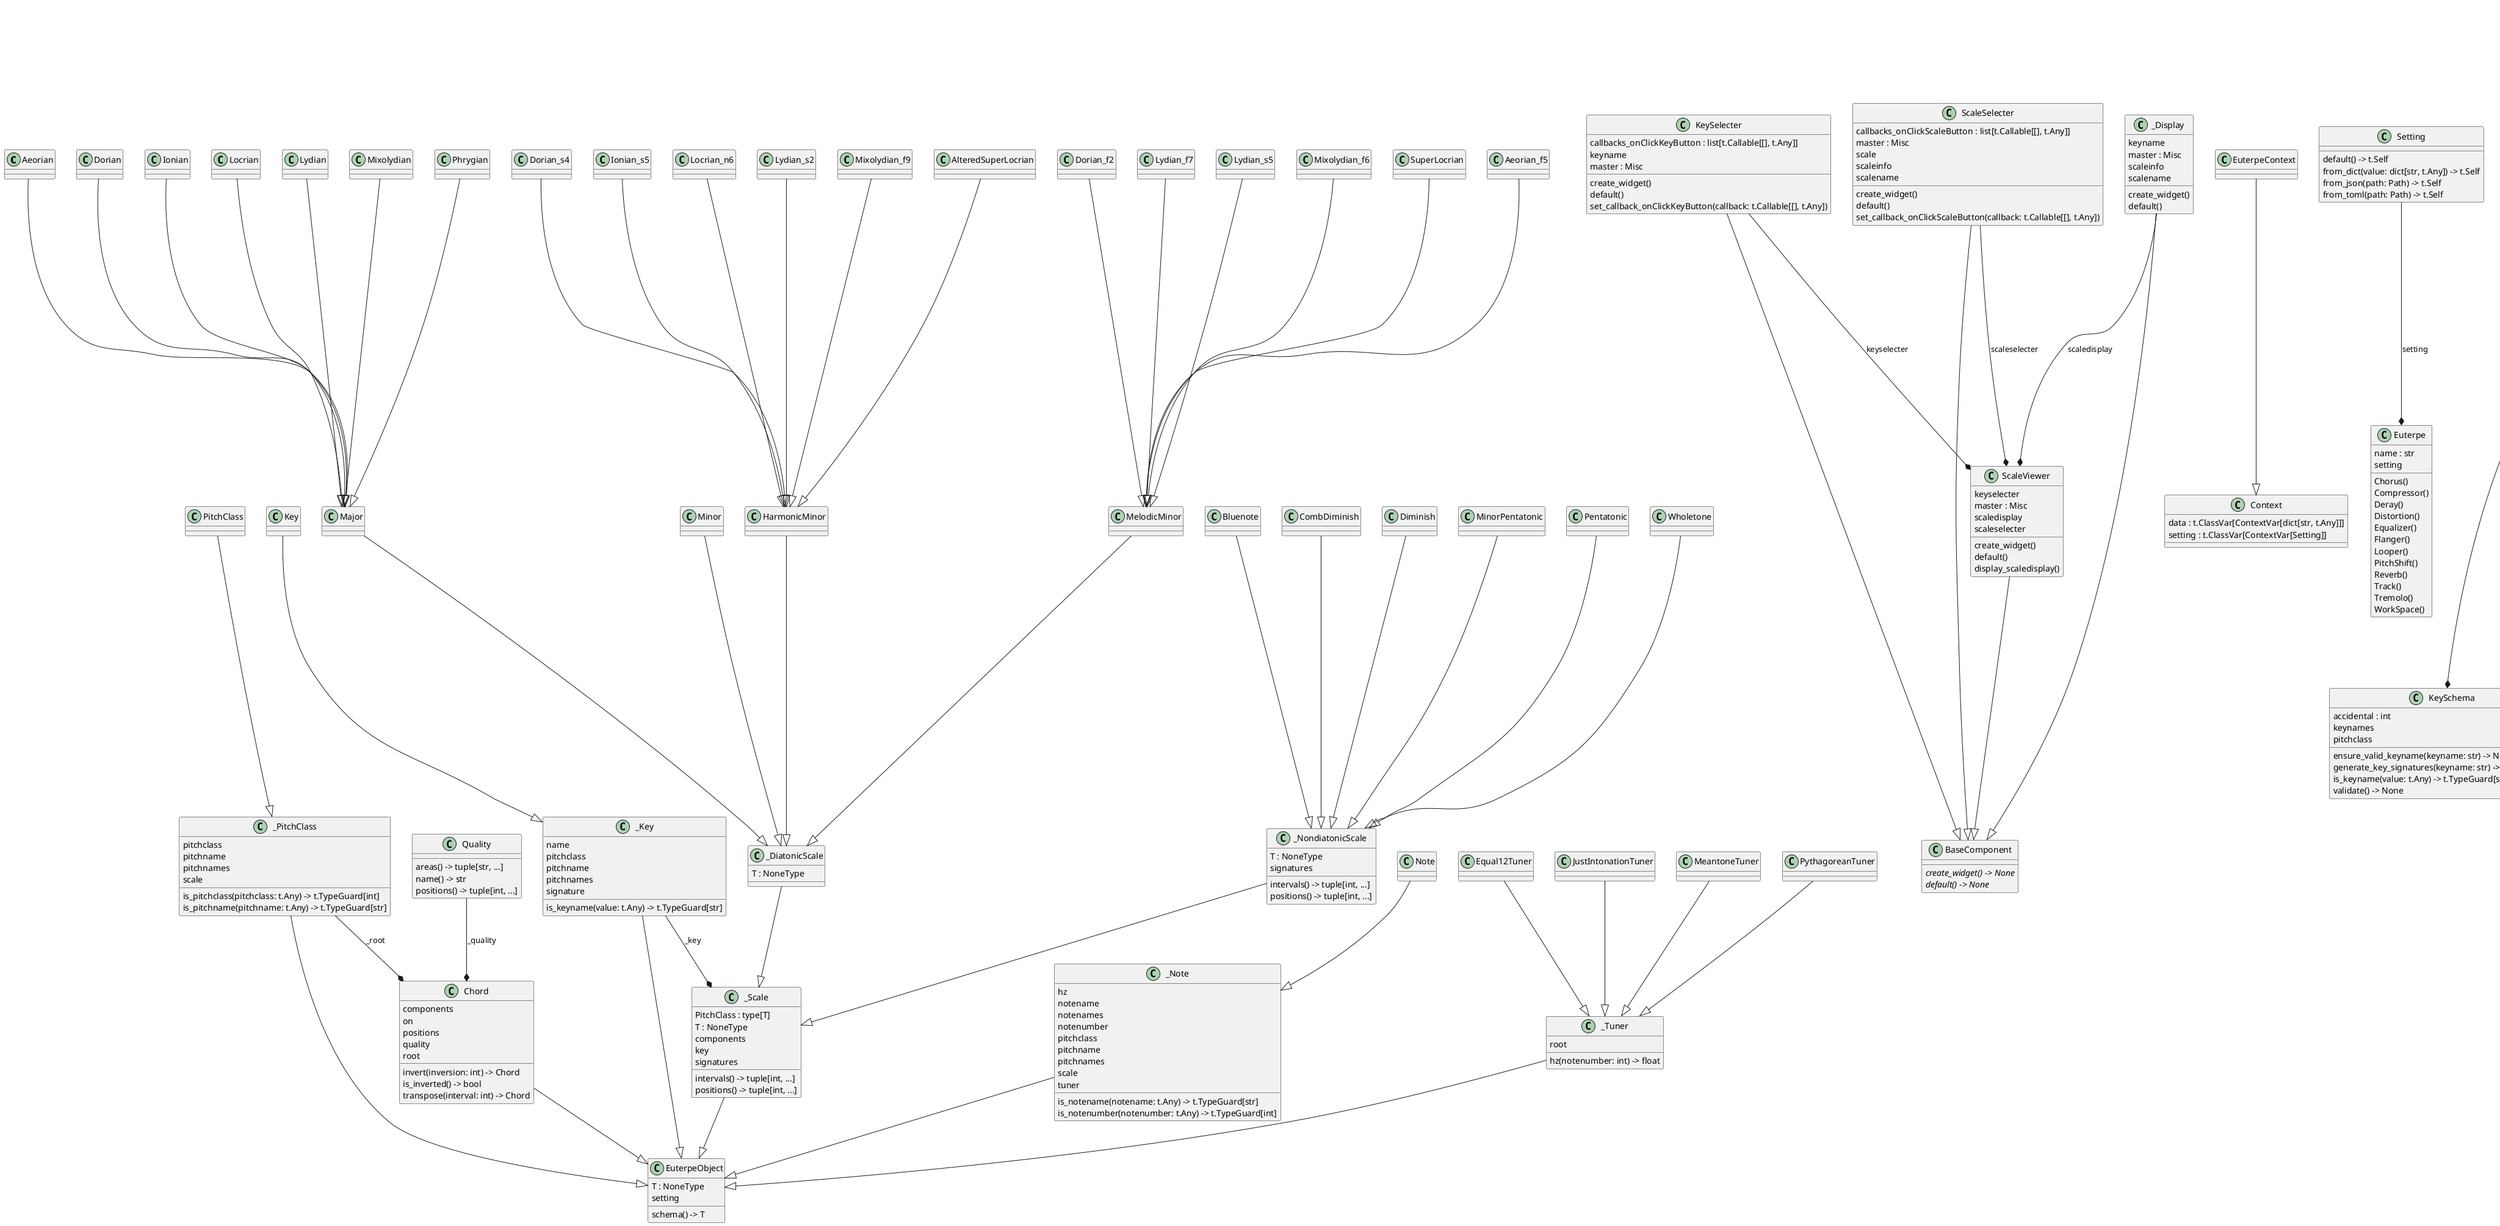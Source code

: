 @startuml classes
set namespaceSeparator none
class "Aeorian" as euterpe.TET12.scale.Aeorian {
}
class "Aeorian_f5" as euterpe.TET12.scale.Aeorian_f5 {
}
class "AlteredSuperLocrian" as euterpe.TET12.scale.AlteredSuperLocrian {
}
class "BaseComponent" as euterpe.ui.components.base.BaseComponent {
  {abstract}create_widget() -> None
  {abstract}default() -> None
}
class "Bluenote" as euterpe.TET12.scale.Bluenote {
}
class "Chord" as euterpe.chord.chord.Chord {
  components
  on
  positions
  quality
  root
  invert(inversion: int) -> Chord
  is_inverted() -> bool
  transpose(interval: int) -> Chord
}
class "CombDiminish" as euterpe.TET12.scale.CombDiminish {
}
class "Context" as euterpe._core.framework.context.Context {
  data : t.ClassVar[ContextVar[dict[str, t.Any]]]
  setting : t.ClassVar[ContextVar[Setting]]
}
class "Diminish" as euterpe.TET12.scale.Diminish {
}
class "Dorian" as euterpe.TET12.scale.Dorian {
}
class "Dorian_f2" as euterpe.TET12.scale.Dorian_f2 {
}
class "Dorian_s4" as euterpe.TET12.scale.Dorian_s4 {
}
class "Equal12Tuner" as euterpe.TET12.tuner.Equal12Tuner {
}
class "Euterpe" as euterpe.utils.euterpe.Euterpe {
  name : str
  setting
  Chorus()
  Compressor()
  Deray()
  Distortion()
  Equalizer()
  Flanger()
  Looper()
  PitchShift()
  Reverb()
  Track()
  Tremolo()
  WorkSpace()
}
class "EuterpeContext" as euterpe.utils.context.EuterpeContext {
}
class "EuterpeObject" as euterpe._core.object.EuterpeObject {
  T : NoneType
  setting
  schema() -> T
}
class "HarmonicMinor" as euterpe.TET12.scale.HarmonicMinor {
}
class "Ionian" as euterpe.TET12.scale.Ionian {
}
class "Ionian_s5" as euterpe.TET12.scale.Ionian_s5 {
}
class "JustIntonationTuner" as euterpe.TET12.tuner.JustIntonationTuner {
}
class "Key" as euterpe.TET12.note.Key {
}
class "KeySchema" as euterpe.note.schemas.key.KeySchema {
  accidental : int
  keynames
  pitchclass
  ensure_valid_keyname(keyname: str) -> None
  generate_key_signatures(keyname: str) -> tuple[int, ...]
  is_keyname(value: t.Any) -> t.TypeGuard[str]
  validate() -> None
}
class "KeySelecter" as euterpe.ui.components.selecter.keyselecter.KeySelecter {
  callbacks_onClickKeyButton : list[t.Callable[[], t.Any]]
  keyname
  master : Misc
  create_widget()
  default()
  set_callback_onClickKeyButton(callback: t.Callable[[], t.Any])
}
class "Locrian" as euterpe.TET12.scale.Locrian {
}
class "Locrian_n6" as euterpe.TET12.scale.Locrian_n6 {
}
class "Lydian" as euterpe.TET12.scale.Lydian {
}
class "Lydian_f7" as euterpe.TET12.scale.Lydian_f7 {
}
class "Lydian_s2" as euterpe.TET12.scale.Lydian_s2 {
}
class "Lydian_s5" as euterpe.TET12.scale.Lydian_s5 {
}
class "Major" as euterpe.TET12.scale.Major {
}
class "MeantoneTuner" as euterpe.TET12.tuner.MeantoneTuner {
}
class "MelodicMinor" as euterpe.TET12.scale.MelodicMinor {
}
class "Minor" as euterpe.TET12.scale.Minor {
}
class "MinorPentatonic" as euterpe.TET12.scale.MinorPentatonic {
}
class "Mixolydian" as euterpe.TET12.scale.Mixolydian {
}
class "Mixolydian_f6" as euterpe.TET12.scale.Mixolydian_f6 {
}
class "Mixolydian_f9" as euterpe.TET12.scale.Mixolydian_f9 {
}
class "Note" as euterpe.TET12.note.Note {
}
class "NoteSchema" as euterpe.note.schemas.note.NoteSchema {
  name2number : dict[str, int]
  notenames
  notenumbers
  number2name : dict[int, tuple[str | None]]
  pitchclass
  reference_notenumber : int
  reference_octave : int
  symbols_notenumber : tuple[int, ...]
  symbols_octave : tuple[str, ...]
  convert_notename_to_notenumber(notename: str) -> int
  convert_notename_to_pitchname(notename: str) -> str
  convert_notenumber_to_notename(notenumber: int, accidental: int) -> str | None
  convert_notenumber_to_notenames(notenumber: int) -> tuple[str | None, ...]
  convert_notenumber_to_pitchclass(notenumber: int) -> int
  convert_pitchclass_to_notenumber(pitchclass: int, octave: int) -> int
  convert_pitchname_to_notename(pitchname: str, octave: int) -> str
  count_accidental(notename: str) -> int
  ensure_valid_notename(notename: str) -> None
  ensure_valid_notenumber(notenumber: int) -> None
  initialize() -> None
  is_notename(value: t.Any) -> t.TypeGuard[str]
  is_notenumber(value: t.Any) -> t.TypeGuard[int]
  validate() -> None
}
class "Pentatonic" as euterpe.TET12.scale.Pentatonic {
}
class "Phrygian" as euterpe.TET12.scale.Phrygian {
}
class "PitchClass" as euterpe.TET12.note.PitchClass {
}
class "PitchClassSchema" as euterpe.note.schemas.pitchclass.PitchClassSchema {
  accidental : int
  cardinality : int
  class2name : dict[int, tuple[str | None, ...]]
  intervals : tuple[int, ...]
  name2class : dict[str, int]
  pitchclasses
  pitchnames
  positions : tuple[int, ...]
  symbols_accidental : tuple[str, ...]
  symbols_pitchclass : tuple[str, ...]
  convert_pitchclass_to_pitchname(pitchclass: int, accidental: int) -> str | None
  convert_pitchclass_to_pitchnames(pitchclass: int) -> tuple[str | None, ...]
  convert_pitchclass_to_symbol(pitchclass: int) -> str | None
  convert_pitchname_to_picthclass(pitchname: str) -> int
  convert_pitchname_to_symbol(pitchname: str) -> str
  count_accidental(pitchname: str) -> int
  ensure_valid_accidental(accidental: int) -> None
  ensure_valid_pitchclass(pitchclass: int) -> None
  ensure_valid_pitchname(pitchname: str) -> None
  find_pitchname(value: str) -> str | None
  initialize() -> None
  is_pitchclass(value: t.Any) -> t.TypeGuard[int]
  is_pitchname(value: t.Any) -> t.TypeGuard[str]
  is_symbol(value: t.Any) -> t.TypeGuard[str]
  validate() -> None
}
class "PythagoreanTuner" as euterpe.TET12.tuner.PythagoreanTuner {
}
class "Quality" as euterpe.chord.quality.Quality {
  areas() -> tuple[str, ...]
  name() -> str
  positions() -> tuple[int, ...]
}
class "ScaleSchema" as euterpe.scale.schemas.scale.ScaleSchema {
  pitchclass
  generate_scale_signatures(intervals: tuple[int, ...]) -> tuple[int, ...]
}
class "ScaleSelecter" as euterpe.ui.components.selecter.scaleselecter.ScaleSelecter {
  callbacks_onClickScaleButton : list[t.Callable[[], t.Any]]
  master : Misc
  scale
  scaleinfo
  scalename
  create_widget()
  default()
  set_callback_onClickScaleButton(callback: t.Callable[[], t.Any])
}
class "ScaleViewer" as euterpe.ui.components.scaleviewer.ScaleViewer {
  keyselecter
  master : Misc
  scaledisplay
  scaleselecter
  create_widget()
  default()
  display_scaledisplay()
}
class "Schema" as euterpe._core.schema.Schema {
  initialize() -> None
  validate() -> None
}
class "Setting" as euterpe._core.setting.Setting {
  default() -> t.Self
  from_dict(value: dict[str, t.Any]) -> t.Self
  from_json(path: Path) -> t.Self
  from_toml(path: Path) -> t.Self
}
class "SuperLocrian" as euterpe.TET12.scale.SuperLocrian {
}
class "TunerSchema" as euterpe.tuner.schemas.tuner.TunerSchema {
  note
  pitchclass
  reference_notenumber : int
  validate() -> None
}
class "Wholetone" as euterpe.TET12.scale.Wholetone {
}
class "_DiatonicScale" as euterpe.scale.diatonic._DiatonicScale {
  T : NoneType
}
class "_Display" as euterpe.ui.components.scaleviewer._Display {
  keyname
  master : Misc
  scaleinfo
  scalename
  create_widget()
  default()
}
class "_Key" as euterpe.note.key._Key {
  name
  pitchclass
  pitchname
  pitchnames
  signature
  is_keyname(value: t.Any) -> t.TypeGuard[str]
}
class "_NondiatonicScale" as euterpe.scale.diatonic._NondiatonicScale {
  T : NoneType
  signatures
  intervals() -> tuple[int, ...]
  positions() -> tuple[int, ...]
}
class "_Note" as euterpe.note.note._Note {
  hz
  notename
  notenames
  notenumber
  pitchclass
  pitchname
  pitchnames
  scale
  tuner
  is_notename(notename: t.Any) -> t.TypeGuard[str]
  is_notenumber(notenumber: t.Any) -> t.TypeGuard[int]
}
class "_PitchClass" as euterpe.note.pitchclass._PitchClass {
  pitchclass
  pitchname
  pitchnames
  scale
  is_pitchclass(pitchclass: t.Any) -> t.TypeGuard[int]
  is_pitchname(pitchname: t.Any) -> t.TypeGuard[str]
}
class "_Scale" as euterpe.scale.scale._Scale {
  PitchClass : type[T]
  T : NoneType
  components
  key
  signatures
  intervals() -> tuple[int, ...]
  positions() -> tuple[int, ...]
}
class "_Tuner" as euterpe.tuner.tuner._Tuner {
  root
  hz(notenumber: int) -> float
}
euterpe.TET12.note.Key --|> euterpe.note.key._Key
euterpe.TET12.note.Note --|> euterpe.note.note._Note
euterpe.TET12.note.PitchClass --|> euterpe.note.pitchclass._PitchClass
euterpe.TET12.scale.Aeorian --|> euterpe.TET12.scale.Major
euterpe.TET12.scale.Aeorian_f5 --|> euterpe.TET12.scale.MelodicMinor
euterpe.TET12.scale.AlteredSuperLocrian --|> euterpe.TET12.scale.HarmonicMinor
euterpe.TET12.scale.Bluenote --|> euterpe.scale.diatonic._NondiatonicScale
euterpe.TET12.scale.CombDiminish --|> euterpe.scale.diatonic._NondiatonicScale
euterpe.TET12.scale.Diminish --|> euterpe.scale.diatonic._NondiatonicScale
euterpe.TET12.scale.Dorian --|> euterpe.TET12.scale.Major
euterpe.TET12.scale.Dorian_f2 --|> euterpe.TET12.scale.MelodicMinor
euterpe.TET12.scale.Dorian_s4 --|> euterpe.TET12.scale.HarmonicMinor
euterpe.TET12.scale.HarmonicMinor --|> euterpe.scale.diatonic._DiatonicScale
euterpe.TET12.scale.Ionian --|> euterpe.TET12.scale.Major
euterpe.TET12.scale.Ionian_s5 --|> euterpe.TET12.scale.HarmonicMinor
euterpe.TET12.scale.Locrian --|> euterpe.TET12.scale.Major
euterpe.TET12.scale.Locrian_n6 --|> euterpe.TET12.scale.HarmonicMinor
euterpe.TET12.scale.Lydian --|> euterpe.TET12.scale.Major
euterpe.TET12.scale.Lydian_f7 --|> euterpe.TET12.scale.MelodicMinor
euterpe.TET12.scale.Lydian_s2 --|> euterpe.TET12.scale.HarmonicMinor
euterpe.TET12.scale.Lydian_s5 --|> euterpe.TET12.scale.MelodicMinor
euterpe.TET12.scale.Major --|> euterpe.scale.diatonic._DiatonicScale
euterpe.TET12.scale.MelodicMinor --|> euterpe.scale.diatonic._DiatonicScale
euterpe.TET12.scale.Minor --|> euterpe.scale.diatonic._DiatonicScale
euterpe.TET12.scale.MinorPentatonic --|> euterpe.scale.diatonic._NondiatonicScale
euterpe.TET12.scale.Mixolydian --|> euterpe.TET12.scale.Major
euterpe.TET12.scale.Mixolydian_f6 --|> euterpe.TET12.scale.MelodicMinor
euterpe.TET12.scale.Mixolydian_f9 --|> euterpe.TET12.scale.HarmonicMinor
euterpe.TET12.scale.Pentatonic --|> euterpe.scale.diatonic._NondiatonicScale
euterpe.TET12.scale.Phrygian --|> euterpe.TET12.scale.Major
euterpe.TET12.scale.SuperLocrian --|> euterpe.TET12.scale.MelodicMinor
euterpe.TET12.scale.Wholetone --|> euterpe.scale.diatonic._NondiatonicScale
euterpe.TET12.tuner.Equal12Tuner --|> euterpe.tuner.tuner._Tuner
euterpe.TET12.tuner.JustIntonationTuner --|> euterpe.tuner.tuner._Tuner
euterpe.TET12.tuner.MeantoneTuner --|> euterpe.tuner.tuner._Tuner
euterpe.TET12.tuner.PythagoreanTuner --|> euterpe.tuner.tuner._Tuner
euterpe.chord.chord.Chord --|> euterpe._core.object.EuterpeObject
euterpe.note.key._Key --|> euterpe._core.object.EuterpeObject
euterpe.note.note._Note --|> euterpe._core.object.EuterpeObject
euterpe.note.pitchclass._PitchClass --|> euterpe._core.object.EuterpeObject
euterpe.note.schemas.key.KeySchema --|> euterpe._core.schema.Schema
euterpe.note.schemas.note.NoteSchema --|> euterpe._core.schema.Schema
euterpe.note.schemas.pitchclass.PitchClassSchema --|> euterpe._core.schema.Schema
euterpe.scale.diatonic._DiatonicScale --|> euterpe.scale.scale._Scale
euterpe.scale.diatonic._NondiatonicScale --|> euterpe.scale.scale._Scale
euterpe.scale.scale._Scale --|> euterpe._core.object.EuterpeObject
euterpe.scale.schemas.scale.ScaleSchema --|> euterpe._core.schema.Schema
euterpe.tuner.schemas.tuner.TunerSchema --|> euterpe._core.schema.Schema
euterpe.tuner.tuner._Tuner --|> euterpe._core.object.EuterpeObject
euterpe.ui.components.scaleviewer.ScaleViewer --|> euterpe.ui.components.base.BaseComponent
euterpe.ui.components.scaleviewer._Display --|> euterpe.ui.components.base.BaseComponent
euterpe.ui.components.selecter.keyselecter.KeySelecter --|> euterpe.ui.components.base.BaseComponent
euterpe.ui.components.selecter.scaleselecter.ScaleSelecter --|> euterpe.ui.components.base.BaseComponent
euterpe.utils.context.EuterpeContext --|> euterpe._core.framework.context.Context
euterpe._core.setting.Setting --* euterpe.utils.euterpe.Euterpe : setting
euterpe.chord.quality.Quality --* euterpe.chord.chord.Chord : _quality
euterpe.note.key._Key --* euterpe.scale.scale._Scale : _key
euterpe.note.pitchclass._PitchClass --* euterpe.chord.chord.Chord : _root
euterpe.note.schemas.note.NoteSchema --* euterpe.tuner.schemas.tuner.TunerSchema : note
euterpe.note.schemas.pitchclass.PitchClassSchema --* euterpe.note.schemas.key.KeySchema : pitchclass
euterpe.note.schemas.pitchclass.PitchClassSchema --* euterpe.note.schemas.note.NoteSchema : pitchclass
euterpe.note.schemas.pitchclass.PitchClassSchema --* euterpe.scale.schemas.scale.ScaleSchema : pitchclass
euterpe.note.schemas.pitchclass.PitchClassSchema --* euterpe.tuner.schemas.tuner.TunerSchema : pitchclass
euterpe.ui.components.scaleviewer._Display --* euterpe.ui.components.scaleviewer.ScaleViewer : scaledisplay
euterpe.ui.components.selecter.keyselecter.KeySelecter --* euterpe.ui.components.scaleviewer.ScaleViewer : keyselecter
euterpe.ui.components.selecter.scaleselecter.ScaleSelecter --* euterpe.ui.components.scaleviewer.ScaleViewer : scaleselecter
@enduml

